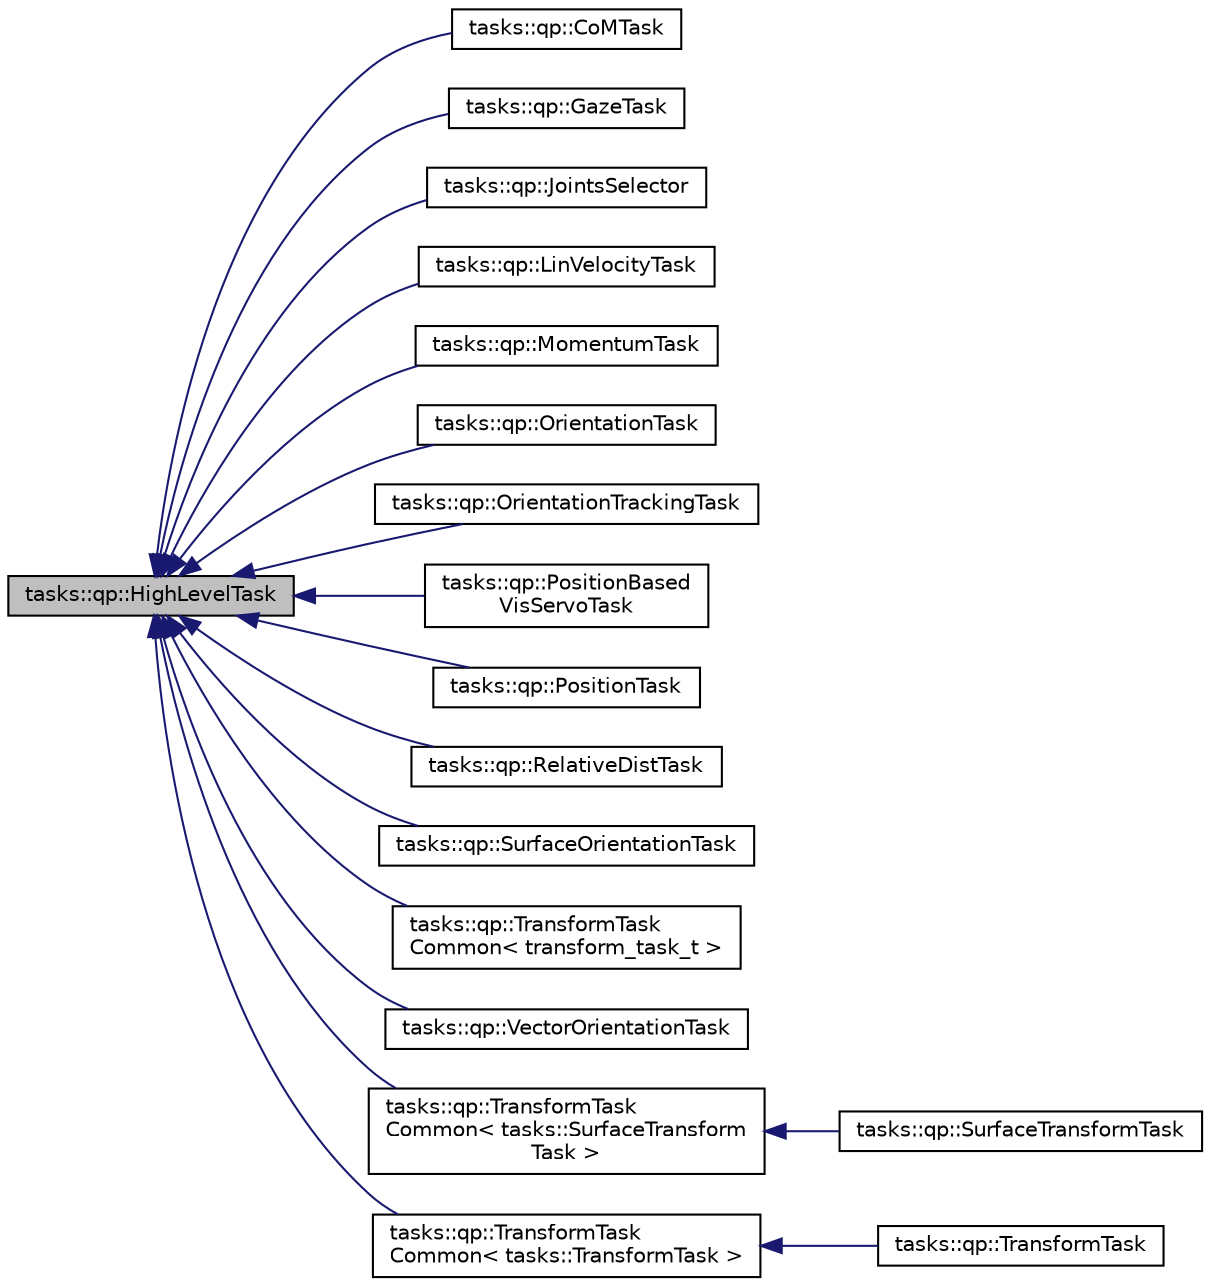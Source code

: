 digraph "tasks::qp::HighLevelTask"
{
  edge [fontname="Helvetica",fontsize="10",labelfontname="Helvetica",labelfontsize="10"];
  node [fontname="Helvetica",fontsize="10",shape=record];
  rankdir="LR";
  Node0 [label="tasks::qp::HighLevelTask",height=0.2,width=0.4,color="black", fillcolor="grey75", style="filled", fontcolor="black"];
  Node0 -> Node1 [dir="back",color="midnightblue",fontsize="10",style="solid",fontname="Helvetica"];
  Node1 [label="tasks::qp::CoMTask",height=0.2,width=0.4,color="black", fillcolor="white", style="filled",URL="$classtasks_1_1qp_1_1CoMTask.html"];
  Node0 -> Node2 [dir="back",color="midnightblue",fontsize="10",style="solid",fontname="Helvetica"];
  Node2 [label="tasks::qp::GazeTask",height=0.2,width=0.4,color="black", fillcolor="white", style="filled",URL="$classtasks_1_1qp_1_1GazeTask.html"];
  Node0 -> Node3 [dir="back",color="midnightblue",fontsize="10",style="solid",fontname="Helvetica"];
  Node3 [label="tasks::qp::JointsSelector",height=0.2,width=0.4,color="black", fillcolor="white", style="filled",URL="$classtasks_1_1qp_1_1JointsSelector.html"];
  Node0 -> Node4 [dir="back",color="midnightblue",fontsize="10",style="solid",fontname="Helvetica"];
  Node4 [label="tasks::qp::LinVelocityTask",height=0.2,width=0.4,color="black", fillcolor="white", style="filled",URL="$classtasks_1_1qp_1_1LinVelocityTask.html"];
  Node0 -> Node5 [dir="back",color="midnightblue",fontsize="10",style="solid",fontname="Helvetica"];
  Node5 [label="tasks::qp::MomentumTask",height=0.2,width=0.4,color="black", fillcolor="white", style="filled",URL="$classtasks_1_1qp_1_1MomentumTask.html"];
  Node0 -> Node6 [dir="back",color="midnightblue",fontsize="10",style="solid",fontname="Helvetica"];
  Node6 [label="tasks::qp::OrientationTask",height=0.2,width=0.4,color="black", fillcolor="white", style="filled",URL="$classtasks_1_1qp_1_1OrientationTask.html"];
  Node0 -> Node7 [dir="back",color="midnightblue",fontsize="10",style="solid",fontname="Helvetica"];
  Node7 [label="tasks::qp::OrientationTrackingTask",height=0.2,width=0.4,color="black", fillcolor="white", style="filled",URL="$classtasks_1_1qp_1_1OrientationTrackingTask.html"];
  Node0 -> Node8 [dir="back",color="midnightblue",fontsize="10",style="solid",fontname="Helvetica"];
  Node8 [label="tasks::qp::PositionBased\lVisServoTask",height=0.2,width=0.4,color="black", fillcolor="white", style="filled",URL="$classtasks_1_1qp_1_1PositionBasedVisServoTask.html"];
  Node0 -> Node9 [dir="back",color="midnightblue",fontsize="10",style="solid",fontname="Helvetica"];
  Node9 [label="tasks::qp::PositionTask",height=0.2,width=0.4,color="black", fillcolor="white", style="filled",URL="$classtasks_1_1qp_1_1PositionTask.html"];
  Node0 -> Node10 [dir="back",color="midnightblue",fontsize="10",style="solid",fontname="Helvetica"];
  Node10 [label="tasks::qp::RelativeDistTask",height=0.2,width=0.4,color="black", fillcolor="white", style="filled",URL="$classtasks_1_1qp_1_1RelativeDistTask.html"];
  Node0 -> Node11 [dir="back",color="midnightblue",fontsize="10",style="solid",fontname="Helvetica"];
  Node11 [label="tasks::qp::SurfaceOrientationTask",height=0.2,width=0.4,color="black", fillcolor="white", style="filled",URL="$classtasks_1_1qp_1_1SurfaceOrientationTask.html"];
  Node0 -> Node12 [dir="back",color="midnightblue",fontsize="10",style="solid",fontname="Helvetica"];
  Node12 [label="tasks::qp::TransformTask\lCommon\< transform_task_t \>",height=0.2,width=0.4,color="black", fillcolor="white", style="filled",URL="$classtasks_1_1qp_1_1TransformTaskCommon.html"];
  Node0 -> Node13 [dir="back",color="midnightblue",fontsize="10",style="solid",fontname="Helvetica"];
  Node13 [label="tasks::qp::VectorOrientationTask",height=0.2,width=0.4,color="black", fillcolor="white", style="filled",URL="$classtasks_1_1qp_1_1VectorOrientationTask.html"];
  Node0 -> Node14 [dir="back",color="midnightblue",fontsize="10",style="solid",fontname="Helvetica"];
  Node14 [label="tasks::qp::TransformTask\lCommon\< tasks::SurfaceTransform\lTask \>",height=0.2,width=0.4,color="black", fillcolor="white", style="filled",URL="$classtasks_1_1qp_1_1TransformTaskCommon.html"];
  Node14 -> Node15 [dir="back",color="midnightblue",fontsize="10",style="solid",fontname="Helvetica"];
  Node15 [label="tasks::qp::SurfaceTransformTask",height=0.2,width=0.4,color="black", fillcolor="white", style="filled",URL="$classtasks_1_1qp_1_1SurfaceTransformTask.html",tooltip="TransformTask in surface frame. "];
  Node0 -> Node16 [dir="back",color="midnightblue",fontsize="10",style="solid",fontname="Helvetica"];
  Node16 [label="tasks::qp::TransformTask\lCommon\< tasks::TransformTask \>",height=0.2,width=0.4,color="black", fillcolor="white", style="filled",URL="$classtasks_1_1qp_1_1TransformTaskCommon.html"];
  Node16 -> Node17 [dir="back",color="midnightblue",fontsize="10",style="solid",fontname="Helvetica"];
  Node17 [label="tasks::qp::TransformTask",height=0.2,width=0.4,color="black", fillcolor="white", style="filled",URL="$classtasks_1_1qp_1_1TransformTask.html",tooltip="TransformTask in world or user frame. "];
}
